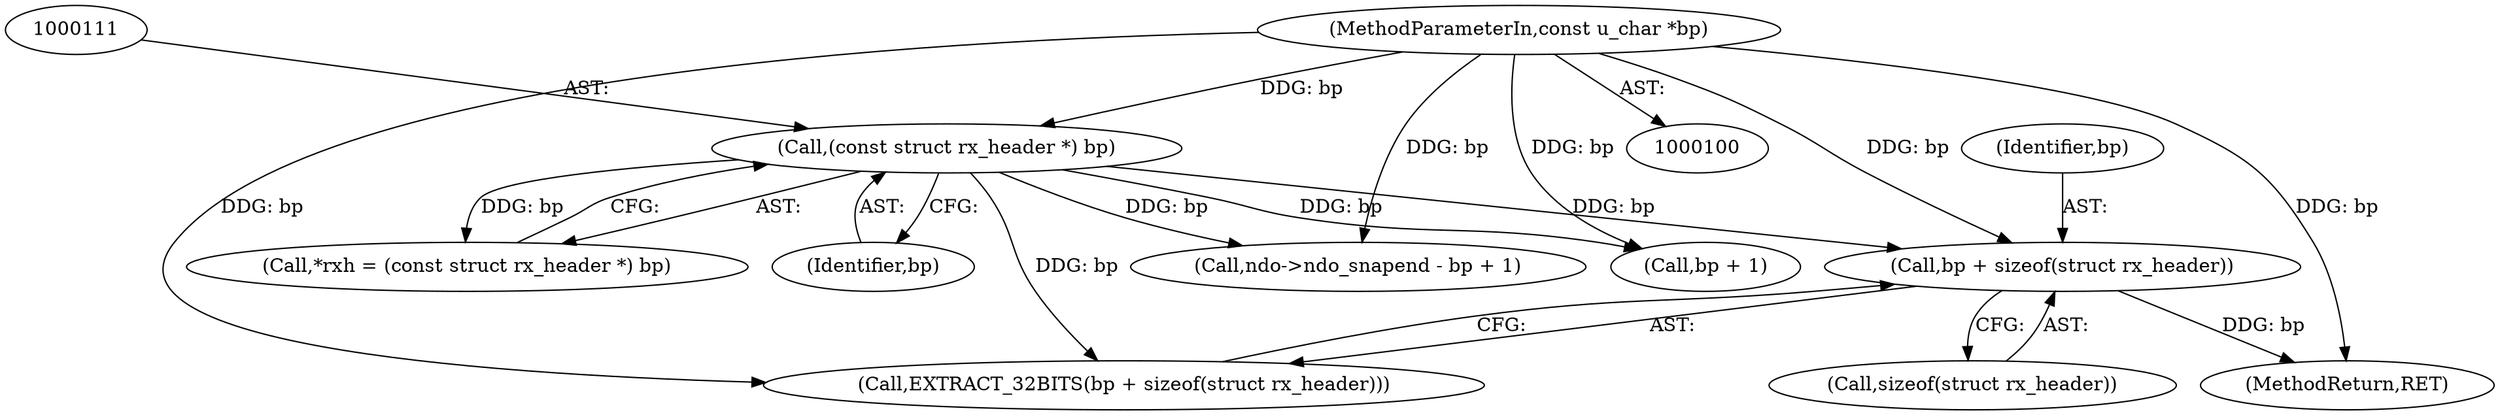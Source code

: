 digraph "0_tcpdump_c24922e692a52121e853a84ead6b9337f4c08a94_0@pointer" {
"1000194" [label="(Call,bp + sizeof(struct rx_header))"];
"1000102" [label="(MethodParameterIn,const u_char *bp)"];
"1000110" [label="(Call,(const struct rx_header *) bp)"];
"1000102" [label="(MethodParameterIn,const u_char *bp)"];
"1000119" [label="(Call,bp + 1)"];
"1000196" [label="(Call,sizeof(struct rx_header))"];
"1000112" [label="(Identifier,bp)"];
"1000108" [label="(Call,*rxh = (const struct rx_header *) bp)"];
"1000194" [label="(Call,bp + sizeof(struct rx_header))"];
"1000195" [label="(Identifier,bp)"];
"1000115" [label="(Call,ndo->ndo_snapend - bp + 1)"];
"1000110" [label="(Call,(const struct rx_header *) bp)"];
"1000193" [label="(Call,EXTRACT_32BITS(bp + sizeof(struct rx_header)))"];
"1000198" [label="(MethodReturn,RET)"];
"1000194" -> "1000193"  [label="AST: "];
"1000194" -> "1000196"  [label="CFG: "];
"1000195" -> "1000194"  [label="AST: "];
"1000196" -> "1000194"  [label="AST: "];
"1000193" -> "1000194"  [label="CFG: "];
"1000194" -> "1000198"  [label="DDG: bp"];
"1000102" -> "1000194"  [label="DDG: bp"];
"1000110" -> "1000194"  [label="DDG: bp"];
"1000102" -> "1000100"  [label="AST: "];
"1000102" -> "1000198"  [label="DDG: bp"];
"1000102" -> "1000110"  [label="DDG: bp"];
"1000102" -> "1000115"  [label="DDG: bp"];
"1000102" -> "1000119"  [label="DDG: bp"];
"1000102" -> "1000193"  [label="DDG: bp"];
"1000110" -> "1000108"  [label="AST: "];
"1000110" -> "1000112"  [label="CFG: "];
"1000111" -> "1000110"  [label="AST: "];
"1000112" -> "1000110"  [label="AST: "];
"1000108" -> "1000110"  [label="CFG: "];
"1000110" -> "1000108"  [label="DDG: bp"];
"1000110" -> "1000115"  [label="DDG: bp"];
"1000110" -> "1000119"  [label="DDG: bp"];
"1000110" -> "1000193"  [label="DDG: bp"];
}
